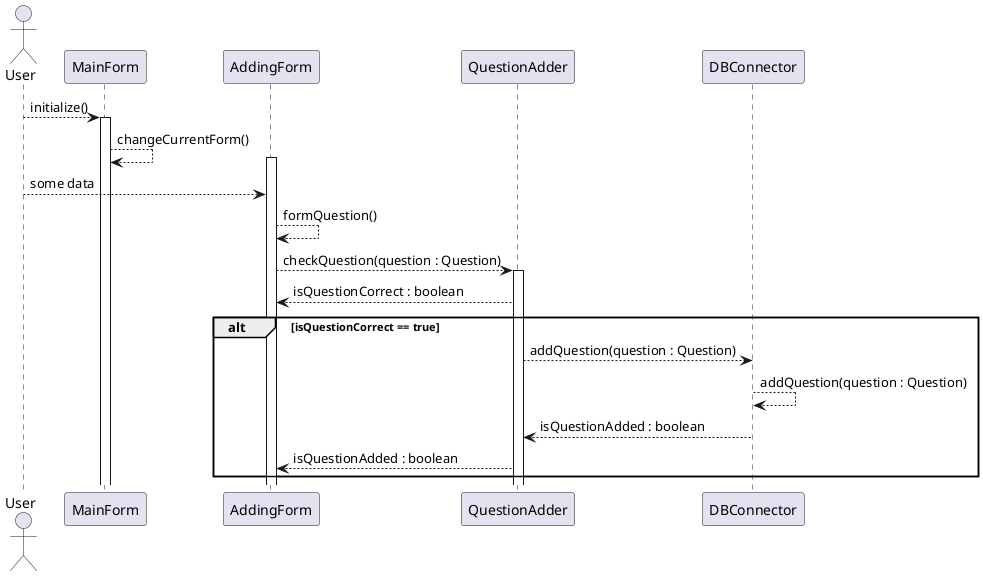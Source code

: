 'Последовательность действий программы при добавлении теста в базу данных'
@startuml
actor User
User --> MainForm : initialize()
activate MainForm
MainForm --> MainForm : changeCurrentForm()
activate AddingForm
User --> AddingForm : some data
AddingForm --> AddingForm : formQuestion()
AddingForm --> QuestionAdder : checkQuestion(question : Question)
activate QuestionAdder
QuestionAdder --> AddingForm : isQuestionCorrect : boolean
alt isQuestionCorrect == true
    QuestionAdder --> DBConnector : addQuestion(question : Question)
    DBConnector --> DBConnector : addQuestion(question : Question)
    DBConnector --> QuestionAdder : isQuestionAdded : boolean
    QuestionAdder --> AddingForm : isQuestionAdded : boolean
end
@enduml